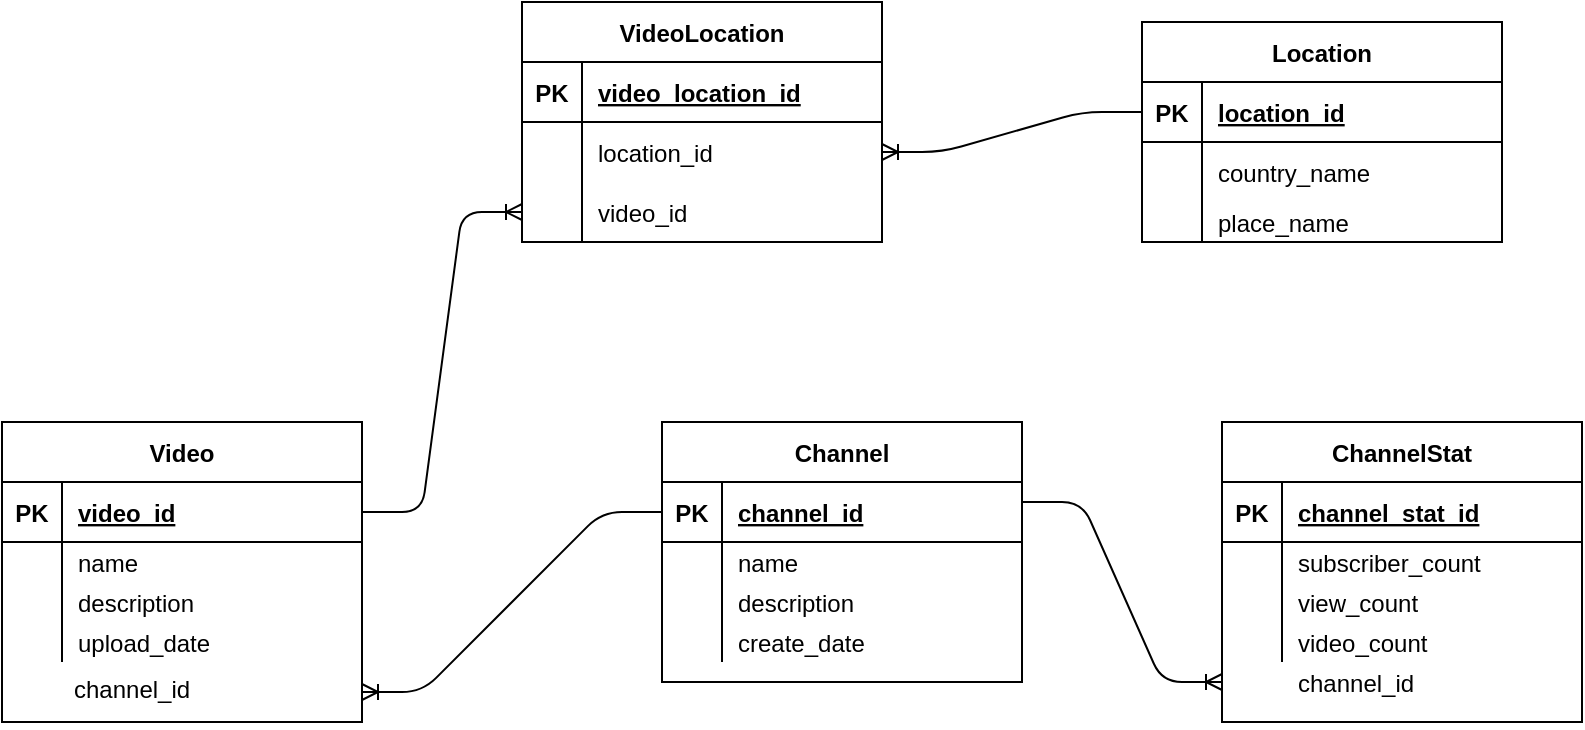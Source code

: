 <mxfile version="14.1.4" type="github">
  <diagram name="Page-1" id="a7904f86-f2b4-8e86-fa97-74104820619b">
    <mxGraphModel dx="1488" dy="677" grid="1" gridSize="10" guides="1" tooltips="1" connect="1" arrows="1" fold="1" page="1" pageScale="1" pageWidth="1100" pageHeight="850" background="#ffffff" math="0" shadow="0">
      <root>
        <mxCell id="0" />
        <mxCell id="1" parent="0" />
        <object label="Video" kijo="" id="lgpfoyetEowDiIot1npX-66">
          <mxCell style="shape=table;startSize=30;container=1;collapsible=1;childLayout=tableLayout;fixedRows=1;rowLines=0;fontStyle=1;align=center;resizeLast=1;" vertex="1" parent="1">
            <mxGeometry x="170" y="410" width="180" height="150" as="geometry">
              <mxRectangle x="100" y="160" width="60" height="30" as="alternateBounds" />
            </mxGeometry>
          </mxCell>
        </object>
        <mxCell id="lgpfoyetEowDiIot1npX-67" value="" style="shape=partialRectangle;collapsible=0;dropTarget=0;pointerEvents=0;fillColor=none;top=0;left=0;bottom=1;right=0;points=[[0,0.5],[1,0.5]];portConstraint=eastwest;" vertex="1" parent="lgpfoyetEowDiIot1npX-66">
          <mxGeometry y="30" width="180" height="30" as="geometry" />
        </mxCell>
        <mxCell id="lgpfoyetEowDiIot1npX-68" value="PK" style="shape=partialRectangle;connectable=0;fillColor=none;top=0;left=0;bottom=0;right=0;fontStyle=1;overflow=hidden;" vertex="1" parent="lgpfoyetEowDiIot1npX-67">
          <mxGeometry width="30" height="30" as="geometry" />
        </mxCell>
        <mxCell id="lgpfoyetEowDiIot1npX-69" value="video_id" style="shape=partialRectangle;connectable=0;fillColor=none;top=0;left=0;bottom=0;right=0;align=left;spacingLeft=6;fontStyle=5;overflow=hidden;" vertex="1" parent="lgpfoyetEowDiIot1npX-67">
          <mxGeometry x="30" width="150" height="30" as="geometry" />
        </mxCell>
        <mxCell id="lgpfoyetEowDiIot1npX-70" value="" style="shape=partialRectangle;collapsible=0;dropTarget=0;pointerEvents=0;fillColor=none;top=0;left=0;bottom=0;right=0;points=[[0,0.5],[1,0.5]];portConstraint=eastwest;" vertex="1" parent="lgpfoyetEowDiIot1npX-66">
          <mxGeometry y="60" width="180" height="20" as="geometry" />
        </mxCell>
        <mxCell id="lgpfoyetEowDiIot1npX-71" value="" style="shape=partialRectangle;connectable=0;fillColor=none;top=0;left=0;bottom=0;right=0;editable=1;overflow=hidden;" vertex="1" parent="lgpfoyetEowDiIot1npX-70">
          <mxGeometry width="30" height="20" as="geometry" />
        </mxCell>
        <mxCell id="lgpfoyetEowDiIot1npX-72" value="name" style="shape=partialRectangle;connectable=0;fillColor=none;top=0;left=0;bottom=0;right=0;align=left;spacingLeft=6;overflow=hidden;" vertex="1" parent="lgpfoyetEowDiIot1npX-70">
          <mxGeometry x="30" width="150" height="20" as="geometry" />
        </mxCell>
        <mxCell id="lgpfoyetEowDiIot1npX-73" value="" style="shape=partialRectangle;collapsible=0;dropTarget=0;pointerEvents=0;fillColor=none;top=0;left=0;bottom=0;right=0;points=[[0,0.5],[1,0.5]];portConstraint=eastwest;" vertex="1" parent="lgpfoyetEowDiIot1npX-66">
          <mxGeometry y="80" width="180" height="20" as="geometry" />
        </mxCell>
        <mxCell id="lgpfoyetEowDiIot1npX-74" value="" style="shape=partialRectangle;connectable=0;fillColor=none;top=0;left=0;bottom=0;right=0;editable=1;overflow=hidden;" vertex="1" parent="lgpfoyetEowDiIot1npX-73">
          <mxGeometry width="30" height="20" as="geometry" />
        </mxCell>
        <mxCell id="lgpfoyetEowDiIot1npX-75" value="description" style="shape=partialRectangle;connectable=0;fillColor=none;top=0;left=0;bottom=0;right=0;align=left;spacingLeft=6;overflow=hidden;" vertex="1" parent="lgpfoyetEowDiIot1npX-73">
          <mxGeometry x="30" width="150" height="20" as="geometry" />
        </mxCell>
        <mxCell id="lgpfoyetEowDiIot1npX-76" value="" style="shape=partialRectangle;collapsible=0;dropTarget=0;pointerEvents=0;fillColor=none;top=0;left=0;bottom=0;right=0;points=[[0,0.5],[1,0.5]];portConstraint=eastwest;" vertex="1" parent="lgpfoyetEowDiIot1npX-66">
          <mxGeometry y="100" width="180" height="20" as="geometry" />
        </mxCell>
        <mxCell id="lgpfoyetEowDiIot1npX-77" value="" style="shape=partialRectangle;connectable=0;fillColor=none;top=0;left=0;bottom=0;right=0;editable=1;overflow=hidden;" vertex="1" parent="lgpfoyetEowDiIot1npX-76">
          <mxGeometry width="30" height="20" as="geometry" />
        </mxCell>
        <mxCell id="lgpfoyetEowDiIot1npX-78" value="upload_date" style="shape=partialRectangle;connectable=0;fillColor=none;top=0;left=0;bottom=0;right=0;align=left;spacingLeft=6;overflow=hidden;" vertex="1" parent="lgpfoyetEowDiIot1npX-76">
          <mxGeometry x="30" width="150" height="20" as="geometry" />
        </mxCell>
        <mxCell id="lgpfoyetEowDiIot1npX-79" value="Channel" style="shape=table;startSize=30;container=1;collapsible=1;childLayout=tableLayout;fixedRows=1;rowLines=0;fontStyle=1;align=center;resizeLast=1;" vertex="1" parent="1">
          <mxGeometry x="500" y="410" width="180" height="130" as="geometry" />
        </mxCell>
        <mxCell id="lgpfoyetEowDiIot1npX-80" value="" style="shape=partialRectangle;collapsible=0;dropTarget=0;pointerEvents=0;fillColor=none;top=0;left=0;bottom=1;right=0;points=[[0,0.5],[1,0.5]];portConstraint=eastwest;" vertex="1" parent="lgpfoyetEowDiIot1npX-79">
          <mxGeometry y="30" width="180" height="30" as="geometry" />
        </mxCell>
        <mxCell id="lgpfoyetEowDiIot1npX-81" value="PK" style="shape=partialRectangle;connectable=0;fillColor=none;top=0;left=0;bottom=0;right=0;fontStyle=1;overflow=hidden;" vertex="1" parent="lgpfoyetEowDiIot1npX-80">
          <mxGeometry width="30" height="30" as="geometry" />
        </mxCell>
        <mxCell id="lgpfoyetEowDiIot1npX-82" value="channel_id" style="shape=partialRectangle;connectable=0;fillColor=none;top=0;left=0;bottom=0;right=0;align=left;spacingLeft=6;fontStyle=5;overflow=hidden;" vertex="1" parent="lgpfoyetEowDiIot1npX-80">
          <mxGeometry x="30" width="150" height="30" as="geometry" />
        </mxCell>
        <mxCell id="lgpfoyetEowDiIot1npX-83" value="" style="shape=partialRectangle;collapsible=0;dropTarget=0;pointerEvents=0;fillColor=none;top=0;left=0;bottom=0;right=0;points=[[0,0.5],[1,0.5]];portConstraint=eastwest;" vertex="1" parent="lgpfoyetEowDiIot1npX-79">
          <mxGeometry y="60" width="180" height="20" as="geometry" />
        </mxCell>
        <mxCell id="lgpfoyetEowDiIot1npX-84" value="" style="shape=partialRectangle;connectable=0;fillColor=none;top=0;left=0;bottom=0;right=0;editable=1;overflow=hidden;" vertex="1" parent="lgpfoyetEowDiIot1npX-83">
          <mxGeometry width="30" height="20" as="geometry" />
        </mxCell>
        <mxCell id="lgpfoyetEowDiIot1npX-85" value="name" style="shape=partialRectangle;connectable=0;fillColor=none;top=0;left=0;bottom=0;right=0;align=left;spacingLeft=6;overflow=hidden;" vertex="1" parent="lgpfoyetEowDiIot1npX-83">
          <mxGeometry x="30" width="150" height="20" as="geometry" />
        </mxCell>
        <mxCell id="lgpfoyetEowDiIot1npX-86" value="" style="shape=partialRectangle;collapsible=0;dropTarget=0;pointerEvents=0;fillColor=none;top=0;left=0;bottom=0;right=0;points=[[0,0.5],[1,0.5]];portConstraint=eastwest;" vertex="1" parent="lgpfoyetEowDiIot1npX-79">
          <mxGeometry y="80" width="180" height="20" as="geometry" />
        </mxCell>
        <mxCell id="lgpfoyetEowDiIot1npX-87" value="" style="shape=partialRectangle;connectable=0;fillColor=none;top=0;left=0;bottom=0;right=0;editable=1;overflow=hidden;" vertex="1" parent="lgpfoyetEowDiIot1npX-86">
          <mxGeometry width="30" height="20" as="geometry" />
        </mxCell>
        <mxCell id="lgpfoyetEowDiIot1npX-88" value="description" style="shape=partialRectangle;connectable=0;fillColor=none;top=0;left=0;bottom=0;right=0;align=left;spacingLeft=6;overflow=hidden;" vertex="1" parent="lgpfoyetEowDiIot1npX-86">
          <mxGeometry x="30" width="150" height="20" as="geometry" />
        </mxCell>
        <mxCell id="lgpfoyetEowDiIot1npX-89" value="" style="shape=partialRectangle;collapsible=0;dropTarget=0;pointerEvents=0;fillColor=none;top=0;left=0;bottom=0;right=0;points=[[0,0.5],[1,0.5]];portConstraint=eastwest;" vertex="1" parent="lgpfoyetEowDiIot1npX-79">
          <mxGeometry y="100" width="180" height="20" as="geometry" />
        </mxCell>
        <mxCell id="lgpfoyetEowDiIot1npX-90" value="" style="shape=partialRectangle;connectable=0;fillColor=none;top=0;left=0;bottom=0;right=0;editable=1;overflow=hidden;" vertex="1" parent="lgpfoyetEowDiIot1npX-89">
          <mxGeometry width="30" height="20" as="geometry" />
        </mxCell>
        <mxCell id="lgpfoyetEowDiIot1npX-91" value="create_date" style="shape=partialRectangle;connectable=0;fillColor=none;top=0;left=0;bottom=0;right=0;align=left;spacingLeft=6;overflow=hidden;" vertex="1" parent="lgpfoyetEowDiIot1npX-89">
          <mxGeometry x="30" width="150" height="20" as="geometry" />
        </mxCell>
        <mxCell id="lgpfoyetEowDiIot1npX-92" value="ChannelStat" style="shape=table;startSize=30;container=1;collapsible=1;childLayout=tableLayout;fixedRows=1;rowLines=0;fontStyle=1;align=center;resizeLast=1;" vertex="1" parent="1">
          <mxGeometry x="780" y="410" width="180" height="150" as="geometry" />
        </mxCell>
        <mxCell id="lgpfoyetEowDiIot1npX-93" value="" style="shape=partialRectangle;collapsible=0;dropTarget=0;pointerEvents=0;fillColor=none;top=0;left=0;bottom=1;right=0;points=[[0,0.5],[1,0.5]];portConstraint=eastwest;" vertex="1" parent="lgpfoyetEowDiIot1npX-92">
          <mxGeometry y="30" width="180" height="30" as="geometry" />
        </mxCell>
        <mxCell id="lgpfoyetEowDiIot1npX-94" value="PK" style="shape=partialRectangle;connectable=0;fillColor=none;top=0;left=0;bottom=0;right=0;fontStyle=1;overflow=hidden;" vertex="1" parent="lgpfoyetEowDiIot1npX-93">
          <mxGeometry width="30" height="30" as="geometry" />
        </mxCell>
        <mxCell id="lgpfoyetEowDiIot1npX-95" value="channel_stat_id" style="shape=partialRectangle;connectable=0;fillColor=none;top=0;left=0;bottom=0;right=0;align=left;spacingLeft=6;fontStyle=5;overflow=hidden;" vertex="1" parent="lgpfoyetEowDiIot1npX-93">
          <mxGeometry x="30" width="150" height="30" as="geometry" />
        </mxCell>
        <mxCell id="lgpfoyetEowDiIot1npX-96" value="" style="shape=partialRectangle;collapsible=0;dropTarget=0;pointerEvents=0;fillColor=none;top=0;left=0;bottom=0;right=0;points=[[0,0.5],[1,0.5]];portConstraint=eastwest;" vertex="1" parent="lgpfoyetEowDiIot1npX-92">
          <mxGeometry y="60" width="180" height="20" as="geometry" />
        </mxCell>
        <mxCell id="lgpfoyetEowDiIot1npX-97" value="" style="shape=partialRectangle;connectable=0;fillColor=none;top=0;left=0;bottom=0;right=0;editable=1;overflow=hidden;" vertex="1" parent="lgpfoyetEowDiIot1npX-96">
          <mxGeometry width="30" height="20" as="geometry" />
        </mxCell>
        <mxCell id="lgpfoyetEowDiIot1npX-98" value="subscriber_count" style="shape=partialRectangle;connectable=0;fillColor=none;top=0;left=0;bottom=0;right=0;align=left;spacingLeft=6;overflow=hidden;" vertex="1" parent="lgpfoyetEowDiIot1npX-96">
          <mxGeometry x="30" width="150" height="20" as="geometry" />
        </mxCell>
        <mxCell id="lgpfoyetEowDiIot1npX-99" value="" style="shape=partialRectangle;collapsible=0;dropTarget=0;pointerEvents=0;fillColor=none;top=0;left=0;bottom=0;right=0;points=[[0,0.5],[1,0.5]];portConstraint=eastwest;" vertex="1" parent="lgpfoyetEowDiIot1npX-92">
          <mxGeometry y="80" width="180" height="20" as="geometry" />
        </mxCell>
        <mxCell id="lgpfoyetEowDiIot1npX-100" value="" style="shape=partialRectangle;connectable=0;fillColor=none;top=0;left=0;bottom=0;right=0;editable=1;overflow=hidden;" vertex="1" parent="lgpfoyetEowDiIot1npX-99">
          <mxGeometry width="30" height="20" as="geometry" />
        </mxCell>
        <mxCell id="lgpfoyetEowDiIot1npX-101" value="view_count" style="shape=partialRectangle;connectable=0;fillColor=none;top=0;left=0;bottom=0;right=0;align=left;spacingLeft=6;overflow=hidden;" vertex="1" parent="lgpfoyetEowDiIot1npX-99">
          <mxGeometry x="30" width="150" height="20" as="geometry" />
        </mxCell>
        <mxCell id="lgpfoyetEowDiIot1npX-102" value="" style="shape=partialRectangle;collapsible=0;dropTarget=0;pointerEvents=0;fillColor=none;top=0;left=0;bottom=0;right=0;points=[[0,0.5],[1,0.5]];portConstraint=eastwest;" vertex="1" parent="lgpfoyetEowDiIot1npX-92">
          <mxGeometry y="100" width="180" height="20" as="geometry" />
        </mxCell>
        <mxCell id="lgpfoyetEowDiIot1npX-103" value="" style="shape=partialRectangle;connectable=0;fillColor=none;top=0;left=0;bottom=0;right=0;editable=1;overflow=hidden;" vertex="1" parent="lgpfoyetEowDiIot1npX-102">
          <mxGeometry width="30" height="20" as="geometry" />
        </mxCell>
        <mxCell id="lgpfoyetEowDiIot1npX-104" value="video_count" style="shape=partialRectangle;connectable=0;fillColor=none;top=0;left=0;bottom=0;right=0;align=left;spacingLeft=6;overflow=hidden;" vertex="1" parent="lgpfoyetEowDiIot1npX-102">
          <mxGeometry x="30" width="150" height="20" as="geometry" />
        </mxCell>
        <mxCell id="lgpfoyetEowDiIot1npX-105" value="Location" style="shape=table;startSize=30;container=1;collapsible=1;childLayout=tableLayout;fixedRows=1;rowLines=0;fontStyle=1;align=center;resizeLast=1;" vertex="1" parent="1">
          <mxGeometry x="740" y="210" width="180" height="110" as="geometry" />
        </mxCell>
        <mxCell id="lgpfoyetEowDiIot1npX-106" value="" style="shape=partialRectangle;collapsible=0;dropTarget=0;pointerEvents=0;fillColor=none;top=0;left=0;bottom=1;right=0;points=[[0,0.5],[1,0.5]];portConstraint=eastwest;" vertex="1" parent="lgpfoyetEowDiIot1npX-105">
          <mxGeometry y="30" width="180" height="30" as="geometry" />
        </mxCell>
        <mxCell id="lgpfoyetEowDiIot1npX-107" value="PK" style="shape=partialRectangle;connectable=0;fillColor=none;top=0;left=0;bottom=0;right=0;fontStyle=1;overflow=hidden;" vertex="1" parent="lgpfoyetEowDiIot1npX-106">
          <mxGeometry width="30" height="30" as="geometry" />
        </mxCell>
        <mxCell id="lgpfoyetEowDiIot1npX-108" value="location_id" style="shape=partialRectangle;connectable=0;fillColor=none;top=0;left=0;bottom=0;right=0;align=left;spacingLeft=6;fontStyle=5;overflow=hidden;" vertex="1" parent="lgpfoyetEowDiIot1npX-106">
          <mxGeometry x="30" width="150" height="30" as="geometry" />
        </mxCell>
        <mxCell id="lgpfoyetEowDiIot1npX-109" value="" style="shape=partialRectangle;collapsible=0;dropTarget=0;pointerEvents=0;fillColor=none;top=0;left=0;bottom=0;right=0;points=[[0,0.5],[1,0.5]];portConstraint=eastwest;" vertex="1" parent="lgpfoyetEowDiIot1npX-105">
          <mxGeometry y="60" width="180" height="30" as="geometry" />
        </mxCell>
        <mxCell id="lgpfoyetEowDiIot1npX-110" value="" style="shape=partialRectangle;connectable=0;fillColor=none;top=0;left=0;bottom=0;right=0;editable=1;overflow=hidden;" vertex="1" parent="lgpfoyetEowDiIot1npX-109">
          <mxGeometry width="30" height="30" as="geometry" />
        </mxCell>
        <mxCell id="lgpfoyetEowDiIot1npX-111" value="country_name" style="shape=partialRectangle;connectable=0;fillColor=none;top=0;left=0;bottom=0;right=0;align=left;spacingLeft=6;overflow=hidden;" vertex="1" parent="lgpfoyetEowDiIot1npX-109">
          <mxGeometry x="30" width="150" height="30" as="geometry" />
        </mxCell>
        <mxCell id="lgpfoyetEowDiIot1npX-112" value="" style="shape=partialRectangle;collapsible=0;dropTarget=0;pointerEvents=0;fillColor=none;top=0;left=0;bottom=0;right=0;points=[[0,0.5],[1,0.5]];portConstraint=eastwest;" vertex="1" parent="lgpfoyetEowDiIot1npX-105">
          <mxGeometry y="90" width="180" height="20" as="geometry" />
        </mxCell>
        <mxCell id="lgpfoyetEowDiIot1npX-113" value="" style="shape=partialRectangle;connectable=0;fillColor=none;top=0;left=0;bottom=0;right=0;editable=1;overflow=hidden;" vertex="1" parent="lgpfoyetEowDiIot1npX-112">
          <mxGeometry width="30" height="20" as="geometry" />
        </mxCell>
        <mxCell id="lgpfoyetEowDiIot1npX-114" value="place_name" style="shape=partialRectangle;connectable=0;fillColor=none;top=0;left=0;bottom=0;right=0;align=left;spacingLeft=6;overflow=hidden;" vertex="1" parent="lgpfoyetEowDiIot1npX-112">
          <mxGeometry x="30" width="150" height="20" as="geometry" />
        </mxCell>
        <mxCell id="lgpfoyetEowDiIot1npX-115" value="channel_id" style="text;strokeColor=none;fillColor=none;spacingLeft=4;spacingRight=4;overflow=hidden;rotatable=0;points=[[0,0.5],[1,0.5]];portConstraint=eastwest;fontSize=12;" vertex="1" parent="1">
          <mxGeometry x="200" y="530" width="150" height="30" as="geometry" />
        </mxCell>
        <mxCell id="lgpfoyetEowDiIot1npX-116" value="" style="edgeStyle=entityRelationEdgeStyle;fontSize=12;html=1;endArrow=ERoneToMany;" edge="1" parent="1">
          <mxGeometry width="100" height="100" relative="1" as="geometry">
            <mxPoint x="680" y="450" as="sourcePoint" />
            <mxPoint x="780" y="540" as="targetPoint" />
          </mxGeometry>
        </mxCell>
        <mxCell id="lgpfoyetEowDiIot1npX-117" value="channel_id" style="shape=partialRectangle;connectable=0;fillColor=none;top=0;left=0;bottom=0;right=0;align=left;spacingLeft=6;overflow=hidden;" vertex="1" parent="1">
          <mxGeometry x="810" y="530" width="150" height="20" as="geometry" />
        </mxCell>
        <mxCell id="lgpfoyetEowDiIot1npX-118" value="" style="edgeStyle=entityRelationEdgeStyle;fontSize=12;html=1;endArrow=ERoneToMany;exitX=0;exitY=0.5;exitDx=0;exitDy=0;entryX=1;entryY=0.5;entryDx=0;entryDy=0;" edge="1" parent="1" source="lgpfoyetEowDiIot1npX-80" target="lgpfoyetEowDiIot1npX-115">
          <mxGeometry width="100" height="100" relative="1" as="geometry">
            <mxPoint x="410" y="500" as="sourcePoint" />
            <mxPoint x="510" y="590" as="targetPoint" />
          </mxGeometry>
        </mxCell>
        <mxCell id="lgpfoyetEowDiIot1npX-119" value="VideoLocation" style="shape=table;startSize=30;container=1;collapsible=1;childLayout=tableLayout;fixedRows=1;rowLines=0;fontStyle=1;align=center;resizeLast=1;" vertex="1" parent="1">
          <mxGeometry x="430" y="200" width="180" height="120" as="geometry" />
        </mxCell>
        <mxCell id="lgpfoyetEowDiIot1npX-120" value="" style="shape=partialRectangle;collapsible=0;dropTarget=0;pointerEvents=0;fillColor=none;top=0;left=0;bottom=1;right=0;points=[[0,0.5],[1,0.5]];portConstraint=eastwest;" vertex="1" parent="lgpfoyetEowDiIot1npX-119">
          <mxGeometry y="30" width="180" height="30" as="geometry" />
        </mxCell>
        <mxCell id="lgpfoyetEowDiIot1npX-121" value="PK" style="shape=partialRectangle;connectable=0;fillColor=none;top=0;left=0;bottom=0;right=0;fontStyle=1;overflow=hidden;" vertex="1" parent="lgpfoyetEowDiIot1npX-120">
          <mxGeometry width="30" height="30" as="geometry" />
        </mxCell>
        <mxCell id="lgpfoyetEowDiIot1npX-122" value="video_location_id" style="shape=partialRectangle;connectable=0;fillColor=none;top=0;left=0;bottom=0;right=0;align=left;spacingLeft=6;fontStyle=5;overflow=hidden;" vertex="1" parent="lgpfoyetEowDiIot1npX-120">
          <mxGeometry x="30" width="150" height="30" as="geometry" />
        </mxCell>
        <mxCell id="lgpfoyetEowDiIot1npX-123" value="" style="shape=partialRectangle;collapsible=0;dropTarget=0;pointerEvents=0;fillColor=none;top=0;left=0;bottom=0;right=0;points=[[0,0.5],[1,0.5]];portConstraint=eastwest;" vertex="1" parent="lgpfoyetEowDiIot1npX-119">
          <mxGeometry y="60" width="180" height="30" as="geometry" />
        </mxCell>
        <mxCell id="lgpfoyetEowDiIot1npX-124" value="" style="shape=partialRectangle;connectable=0;fillColor=none;top=0;left=0;bottom=0;right=0;editable=1;overflow=hidden;" vertex="1" parent="lgpfoyetEowDiIot1npX-123">
          <mxGeometry width="30" height="30" as="geometry" />
        </mxCell>
        <mxCell id="lgpfoyetEowDiIot1npX-125" value="location_id" style="shape=partialRectangle;connectable=0;fillColor=none;top=0;left=0;bottom=0;right=0;align=left;spacingLeft=6;overflow=hidden;" vertex="1" parent="lgpfoyetEowDiIot1npX-123">
          <mxGeometry x="30" width="150" height="30" as="geometry" />
        </mxCell>
        <mxCell id="lgpfoyetEowDiIot1npX-126" value="" style="shape=partialRectangle;collapsible=0;dropTarget=0;pointerEvents=0;fillColor=none;top=0;left=0;bottom=0;right=0;points=[[0,0.5],[1,0.5]];portConstraint=eastwest;" vertex="1" parent="lgpfoyetEowDiIot1npX-119">
          <mxGeometry y="90" width="180" height="30" as="geometry" />
        </mxCell>
        <mxCell id="lgpfoyetEowDiIot1npX-127" value="" style="shape=partialRectangle;connectable=0;fillColor=none;top=0;left=0;bottom=0;right=0;editable=1;overflow=hidden;" vertex="1" parent="lgpfoyetEowDiIot1npX-126">
          <mxGeometry width="30" height="30" as="geometry" />
        </mxCell>
        <mxCell id="lgpfoyetEowDiIot1npX-128" value="video_id" style="shape=partialRectangle;connectable=0;fillColor=none;top=0;left=0;bottom=0;right=0;align=left;spacingLeft=6;overflow=hidden;" vertex="1" parent="lgpfoyetEowDiIot1npX-126">
          <mxGeometry x="30" width="150" height="30" as="geometry" />
        </mxCell>
        <mxCell id="lgpfoyetEowDiIot1npX-129" value="" style="edgeStyle=entityRelationEdgeStyle;fontSize=12;html=1;endArrow=ERoneToMany;exitX=0;exitY=0.5;exitDx=0;exitDy=0;entryX=1;entryY=0.5;entryDx=0;entryDy=0;" edge="1" parent="1" source="lgpfoyetEowDiIot1npX-106" target="lgpfoyetEowDiIot1npX-123">
          <mxGeometry width="100" height="100" relative="1" as="geometry">
            <mxPoint x="520" y="-5" as="sourcePoint" />
            <mxPoint x="370" y="85" as="targetPoint" />
          </mxGeometry>
        </mxCell>
        <mxCell id="lgpfoyetEowDiIot1npX-130" value="" style="edgeStyle=entityRelationEdgeStyle;fontSize=12;html=1;endArrow=ERoneToMany;exitX=1;exitY=0.5;exitDx=0;exitDy=0;entryX=0;entryY=0.5;entryDx=0;entryDy=0;" edge="1" parent="1" source="lgpfoyetEowDiIot1npX-67" target="lgpfoyetEowDiIot1npX-126">
          <mxGeometry width="100" height="100" relative="1" as="geometry">
            <mxPoint x="510" y="465" as="sourcePoint" />
            <mxPoint x="360" y="555" as="targetPoint" />
          </mxGeometry>
        </mxCell>
      </root>
    </mxGraphModel>
  </diagram>
</mxfile>
